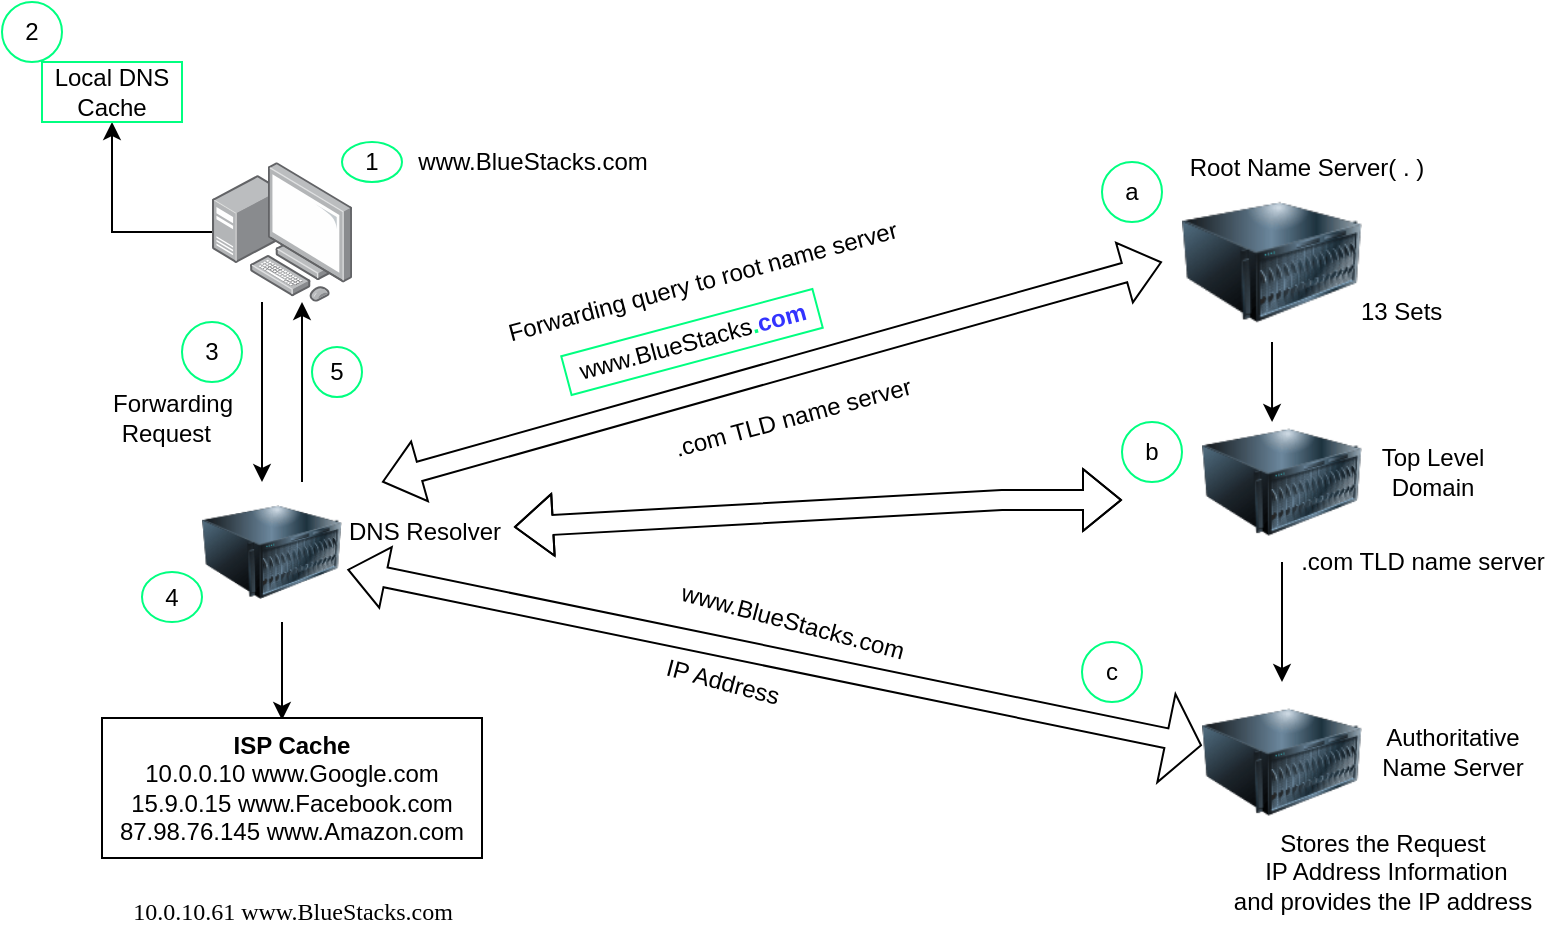 <mxfile version="16.1.4" type="github"><diagram id="ndqAUKMBPTMdRogB8D8w" name="Page-1"><mxGraphModel dx="872" dy="425" grid="0" gridSize="10" guides="1" tooltips="1" connect="1" arrows="1" fold="1" page="1" pageScale="1" pageWidth="827" pageHeight="1169" background="#FFFFFF" math="0" shadow="0"><root><mxCell id="0"/><mxCell id="1" parent="0"/><mxCell id="VPoRFAgZNDj3BXp9n2Gw-12" style="edgeStyle=orthogonalEdgeStyle;rounded=0;orthogonalLoop=1;jettySize=auto;html=1;" parent="1" source="VPoRFAgZNDj3BXp9n2Gw-1" target="VPoRFAgZNDj3BXp9n2Gw-2" edge="1"><mxGeometry relative="1" as="geometry"><Array as="points"><mxPoint x="150" y="200"/><mxPoint x="150" y="200"/></Array></mxGeometry></mxCell><mxCell id="VPoRFAgZNDj3BXp9n2Gw-51" style="edgeStyle=orthogonalEdgeStyle;rounded=0;orthogonalLoop=1;jettySize=auto;html=1;entryX=0.5;entryY=1;entryDx=0;entryDy=0;fontSize=12;fontColor=#000000;" parent="1" source="VPoRFAgZNDj3BXp9n2Gw-1" target="VPoRFAgZNDj3BXp9n2Gw-49" edge="1"><mxGeometry relative="1" as="geometry"/></mxCell><mxCell id="VPoRFAgZNDj3BXp9n2Gw-1" value="" style="points=[];aspect=fixed;html=1;align=center;shadow=0;dashed=0;image;image=img/lib/allied_telesis/computer_and_terminals/Personal_Computer_with_Server.svg;" parent="1" vertex="1"><mxGeometry x="125" y="90" width="70" height="70" as="geometry"/></mxCell><mxCell id="VPoRFAgZNDj3BXp9n2Gw-3" style="edgeStyle=orthogonalEdgeStyle;rounded=0;orthogonalLoop=1;jettySize=auto;html=1;" parent="1" source="VPoRFAgZNDj3BXp9n2Gw-2" target="VPoRFAgZNDj3BXp9n2Gw-1" edge="1"><mxGeometry relative="1" as="geometry"><Array as="points"><mxPoint x="170" y="190"/><mxPoint x="170" y="190"/></Array></mxGeometry></mxCell><mxCell id="VPoRFAgZNDj3BXp9n2Gw-5" value="" style="edgeStyle=orthogonalEdgeStyle;rounded=0;orthogonalLoop=1;jettySize=auto;html=1;" parent="1" source="VPoRFAgZNDj3BXp9n2Gw-2" edge="1"><mxGeometry relative="1" as="geometry"><mxPoint x="160" y="369" as="targetPoint"/><Array as="points"><mxPoint x="160" y="330"/><mxPoint x="160" y="330"/></Array></mxGeometry></mxCell><mxCell id="VPoRFAgZNDj3BXp9n2Gw-2" value="" style="image;html=1;image=img/lib/clip_art/computers/Server_128x128.png" parent="1" vertex="1"><mxGeometry x="120" y="250" width="70" height="70" as="geometry"/></mxCell><mxCell id="VPoRFAgZNDj3BXp9n2Gw-4" value="&lt;b&gt;ISP Cache&lt;br&gt;&lt;/b&gt;10.0.0.10 www.Google.com&lt;br&gt;15.9.0.15 www.Facebook.com&lt;br&gt;87.98.76.145 www.Amazon.com" style="whiteSpace=wrap;html=1;verticalAlign=top;labelBackgroundColor=default;" parent="1" vertex="1"><mxGeometry x="70" y="368" width="190" height="70" as="geometry"/></mxCell><mxCell id="VPoRFAgZNDj3BXp9n2Gw-16" style="edgeStyle=orthogonalEdgeStyle;rounded=0;orthogonalLoop=1;jettySize=auto;html=1;exitX=0.5;exitY=1;exitDx=0;exitDy=0;entryX=0.438;entryY=0.125;entryDx=0;entryDy=0;entryPerimeter=0;" parent="1" source="VPoRFAgZNDj3BXp9n2Gw-8" target="VPoRFAgZNDj3BXp9n2Gw-9" edge="1"><mxGeometry relative="1" as="geometry"/></mxCell><mxCell id="VPoRFAgZNDj3BXp9n2Gw-8" value="" style="image;html=1;image=img/lib/clip_art/computers/Server_128x128.png" parent="1" vertex="1"><mxGeometry x="610" y="100" width="90" height="80" as="geometry"/></mxCell><mxCell id="VPoRFAgZNDj3BXp9n2Gw-22" style="edgeStyle=orthogonalEdgeStyle;rounded=0;orthogonalLoop=1;jettySize=auto;html=1;exitX=0.5;exitY=1;exitDx=0;exitDy=0;" parent="1" source="VPoRFAgZNDj3BXp9n2Gw-9" target="VPoRFAgZNDj3BXp9n2Gw-10" edge="1"><mxGeometry relative="1" as="geometry"/></mxCell><mxCell id="VPoRFAgZNDj3BXp9n2Gw-9" value="" style="image;html=1;image=img/lib/clip_art/computers/Server_128x128.png" parent="1" vertex="1"><mxGeometry x="620" y="210" width="80" height="80" as="geometry"/></mxCell><mxCell id="VPoRFAgZNDj3BXp9n2Gw-10" value="" style="image;html=1;image=img/lib/clip_art/computers/Server_128x128.png" parent="1" vertex="1"><mxGeometry x="620" y="350" width="80" height="80" as="geometry"/></mxCell><mxCell id="VPoRFAgZNDj3BXp9n2Gw-11" value="www.BlueStacks.com" style="text;html=1;align=center;verticalAlign=middle;resizable=0;points=[];autosize=1;strokeColor=none;fillColor=none;" parent="1" vertex="1"><mxGeometry x="220" y="80" width="130" height="20" as="geometry"/></mxCell><mxCell id="VPoRFAgZNDj3BXp9n2Gw-13" value="DNS Resolver" style="text;html=1;align=center;verticalAlign=middle;resizable=0;points=[];autosize=1;strokeColor=none;fillColor=none;" parent="1" vertex="1"><mxGeometry x="186" y="265" width="90" height="20" as="geometry"/></mxCell><mxCell id="VPoRFAgZNDj3BXp9n2Gw-17" value="Root Name Server( . )" style="text;html=1;align=center;verticalAlign=middle;resizable=0;points=[];autosize=1;strokeColor=none;fillColor=none;" parent="1" vertex="1"><mxGeometry x="608" y="84" width="127" height="18" as="geometry"/></mxCell><mxCell id="VPoRFAgZNDj3BXp9n2Gw-19" value="Top Level &lt;br&gt;Domain" style="text;html=1;align=center;verticalAlign=middle;resizable=0;points=[];autosize=1;strokeColor=none;fillColor=none;" parent="1" vertex="1"><mxGeometry x="700" y="230" width="70" height="30" as="geometry"/></mxCell><mxCell id="VPoRFAgZNDj3BXp9n2Gw-20" value=".com TLD name server" style="text;html=1;align=center;verticalAlign=middle;resizable=0;points=[];autosize=1;strokeColor=none;fillColor=none;" parent="1" vertex="1"><mxGeometry x="660" y="280" width="140" height="20" as="geometry"/></mxCell><mxCell id="VPoRFAgZNDj3BXp9n2Gw-23" value="Authoritative &lt;br&gt;Name Server" style="text;html=1;align=center;verticalAlign=middle;resizable=0;points=[];autosize=1;strokeColor=none;fillColor=none;" parent="1" vertex="1"><mxGeometry x="700" y="370" width="90" height="30" as="geometry"/></mxCell><mxCell id="VPoRFAgZNDj3BXp9n2Gw-24" value="" style="shape=flexArrow;endArrow=classic;startArrow=classic;html=1;rounded=0;endWidth=34;endSize=5.56;exitX=1.038;exitY=0.625;exitDx=0;exitDy=0;exitPerimeter=0;" parent="1" source="VPoRFAgZNDj3BXp9n2Gw-2" target="VPoRFAgZNDj3BXp9n2Gw-10" edge="1"><mxGeometry width="100" height="100" relative="1" as="geometry"><mxPoint x="364" y="360" as="sourcePoint"/><mxPoint x="464" y="260" as="targetPoint"/></mxGeometry></mxCell><mxCell id="VPoRFAgZNDj3BXp9n2Gw-26" value="www.BlueStacks.com" style="text;html=1;align=center;verticalAlign=middle;resizable=0;points=[];autosize=1;strokeColor=none;fillColor=none;rotation=15;" parent="1" vertex="1"><mxGeometry x="350" y="310" width="130" height="20" as="geometry"/></mxCell><mxCell id="VPoRFAgZNDj3BXp9n2Gw-27" value="IP Address" style="text;html=1;align=center;verticalAlign=middle;resizable=0;points=[];autosize=1;strokeColor=none;fillColor=none;rotation=15;" parent="1" vertex="1"><mxGeometry x="345" y="340" width="70" height="20" as="geometry"/></mxCell><mxCell id="VPoRFAgZNDj3BXp9n2Gw-28" value="" style="shape=flexArrow;endArrow=classic;startArrow=classic;html=1;rounded=0;" parent="1" source="VPoRFAgZNDj3BXp9n2Gw-13" edge="1"><mxGeometry width="100" height="100" relative="1" as="geometry"><mxPoint x="290" y="259" as="sourcePoint"/><mxPoint x="580" y="259" as="targetPoint"/><Array as="points"><mxPoint x="520" y="259"/></Array></mxGeometry></mxCell><mxCell id="VPoRFAgZNDj3BXp9n2Gw-29" value="" style="shape=flexArrow;endArrow=classic;startArrow=classic;html=1;rounded=0;" parent="1" edge="1"><mxGeometry width="100" height="100" relative="1" as="geometry"><mxPoint x="210" y="250" as="sourcePoint"/><mxPoint x="600" y="140" as="targetPoint"/></mxGeometry></mxCell><mxCell id="VPoRFAgZNDj3BXp9n2Gw-30" value="www.BlueStacks&lt;b&gt;&lt;font color=&quot;#00ff80&quot;&gt;.&lt;/font&gt;&lt;font color=&quot;#3333ff&quot;&gt;com&lt;/font&gt;&lt;/b&gt;" style="text;html=1;align=center;verticalAlign=middle;resizable=0;points=[];autosize=1;strokeColor=#00FF80;fillColor=none;rotation=-15;" parent="1" vertex="1"><mxGeometry x="300" y="170" width="130" height="20" as="geometry"/></mxCell><mxCell id="VPoRFAgZNDj3BXp9n2Gw-32" value=".com TLD name server" style="text;html=1;align=center;verticalAlign=middle;resizable=0;points=[];autosize=1;strokeColor=none;fillColor=none;fontColor=#000000;rotation=-15;" parent="1" vertex="1"><mxGeometry x="345" y="207.5" width="140" height="20" as="geometry"/></mxCell><mxCell id="VPoRFAgZNDj3BXp9n2Gw-33" value="13 Sets&amp;nbsp;" style="text;html=1;align=center;verticalAlign=middle;resizable=0;points=[];autosize=1;strokeColor=none;fillColor=none;fontColor=#000000;" parent="1" vertex="1"><mxGeometry x="694" y="156" width="54" height="18" as="geometry"/></mxCell><mxCell id="VPoRFAgZNDj3BXp9n2Gw-34" value="Stores the Request&lt;br&gt;&amp;nbsp;IP Address Information&lt;br&gt;and provides the IP address" style="text;html=1;align=center;verticalAlign=middle;resizable=0;points=[];autosize=1;strokeColor=none;fillColor=none;fontColor=#000000;" parent="1" vertex="1"><mxGeometry x="630" y="420" width="160" height="50" as="geometry"/></mxCell><mxCell id="VPoRFAgZNDj3BXp9n2Gw-35" value="Forwarding query to root name server" style="text;html=1;align=center;verticalAlign=middle;resizable=0;points=[];autosize=1;strokeColor=none;fillColor=none;fontColor=#000000;rotation=-15;" parent="1" vertex="1"><mxGeometry x="260" y="140" width="220" height="20" as="geometry"/></mxCell><mxCell id="VPoRFAgZNDj3BXp9n2Gw-36" value="&lt;span style=&quot;font-family: &amp;#34;calibri&amp;#34;&quot;&gt;&lt;font style=&quot;font-size: 12px&quot;&gt;10.0.10.61 www.BlueStacks.com&lt;/font&gt;&lt;/span&gt;" style="text;html=1;align=center;verticalAlign=middle;resizable=0;points=[];autosize=1;strokeColor=none;fillColor=none;fontColor=#000000;" parent="1" vertex="1"><mxGeometry x="75" y="455" width="180" height="20" as="geometry"/></mxCell><mxCell id="VPoRFAgZNDj3BXp9n2Gw-40" value="1" style="ellipse;whiteSpace=wrap;html=1;fontSize=12;fontColor=#000000;strokeColor=#00FF80;" parent="1" vertex="1"><mxGeometry x="190" y="80" width="30" height="20" as="geometry"/></mxCell><mxCell id="VPoRFAgZNDj3BXp9n2Gw-41" value="a" style="ellipse;whiteSpace=wrap;html=1;fontSize=12;fontColor=#000000;strokeColor=#00FF80;" parent="1" vertex="1"><mxGeometry x="570" y="90" width="30" height="30" as="geometry"/></mxCell><mxCell id="VPoRFAgZNDj3BXp9n2Gw-46" value="b" style="ellipse;whiteSpace=wrap;html=1;fontSize=12;fontColor=#000000;strokeColor=#00FF80;" parent="1" vertex="1"><mxGeometry x="580" y="220" width="30" height="30" as="geometry"/></mxCell><mxCell id="VPoRFAgZNDj3BXp9n2Gw-47" value="c" style="ellipse;whiteSpace=wrap;html=1;fontSize=12;fontColor=#000000;strokeColor=#00FF80;" parent="1" vertex="1"><mxGeometry x="560" y="330" width="30" height="30" as="geometry"/></mxCell><mxCell id="VPoRFAgZNDj3BXp9n2Gw-49" value="Local DNS Cache" style="whiteSpace=wrap;html=1;fontSize=12;fontColor=#000000;strokeColor=#00FF80;" parent="1" vertex="1"><mxGeometry x="40" y="40" width="70" height="30" as="geometry"/></mxCell><mxCell id="VPoRFAgZNDj3BXp9n2Gw-53" value="2" style="ellipse;whiteSpace=wrap;html=1;fontSize=12;fontColor=#000000;strokeColor=#00FF80;" parent="1" vertex="1"><mxGeometry x="20" y="10" width="30" height="30" as="geometry"/></mxCell><mxCell id="VPoRFAgZNDj3BXp9n2Gw-54" value="3" style="ellipse;whiteSpace=wrap;html=1;fontSize=12;fontColor=#000000;strokeColor=#00FF80;" parent="1" vertex="1"><mxGeometry x="110" y="170" width="30" height="30" as="geometry"/></mxCell><mxCell id="VPoRFAgZNDj3BXp9n2Gw-55" value="5" style="ellipse;whiteSpace=wrap;html=1;fontSize=12;fontColor=#000000;strokeColor=#00FF80;" parent="1" vertex="1"><mxGeometry x="175" y="182.5" width="25" height="25" as="geometry"/></mxCell><mxCell id="VPoRFAgZNDj3BXp9n2Gw-58" value="4" style="ellipse;whiteSpace=wrap;html=1;fontSize=12;fontColor=#000000;strokeColor=#00FF80;" parent="1" vertex="1"><mxGeometry x="90" y="295" width="30" height="25" as="geometry"/></mxCell><mxCell id="nweK6U46W45ErZhOiLEt-1" value="Forwarding &lt;br&gt;Request&amp;nbsp;&amp;nbsp;" style="text;html=1;align=center;verticalAlign=middle;resizable=0;points=[];autosize=1;strokeColor=none;fillColor=none;" vertex="1" parent="1"><mxGeometry x="70" y="201.5" width="70" height="32" as="geometry"/></mxCell></root></mxGraphModel></diagram></mxfile>